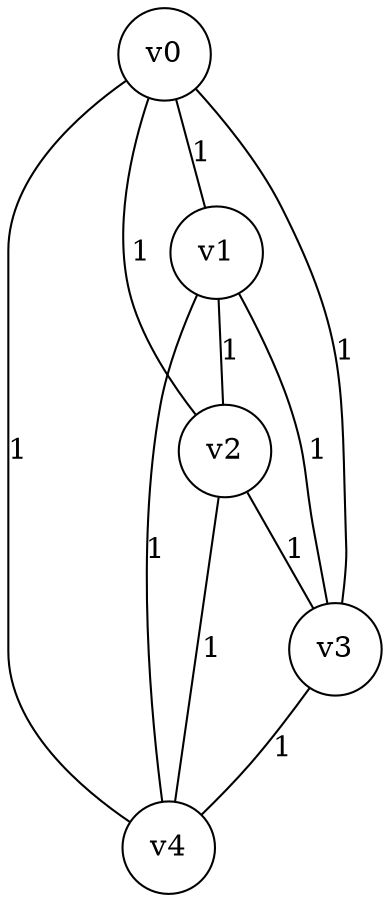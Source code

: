 graph
{
	node [shape=circle, label="v0"] 0;
	node [shape=circle, label="v1"] 1;
	node [shape=circle, label="v2"] 2;
	node [shape=circle, label="v3"] 3;
	node [shape=circle, label="v4"] 4;
	0 -- 1 [label="1"]
	0 -- 2 [label="1"]
	0 -- 3 [label="1"]
	0 -- 4 [label="1"]
	1 -- 2 [label="1"]
	1 -- 3 [label="1"]
	1 -- 4 [label="1"]
	2 -- 3 [label="1"]
	2 -- 4 [label="1"]
	3 -- 4 [label="1"]
}

